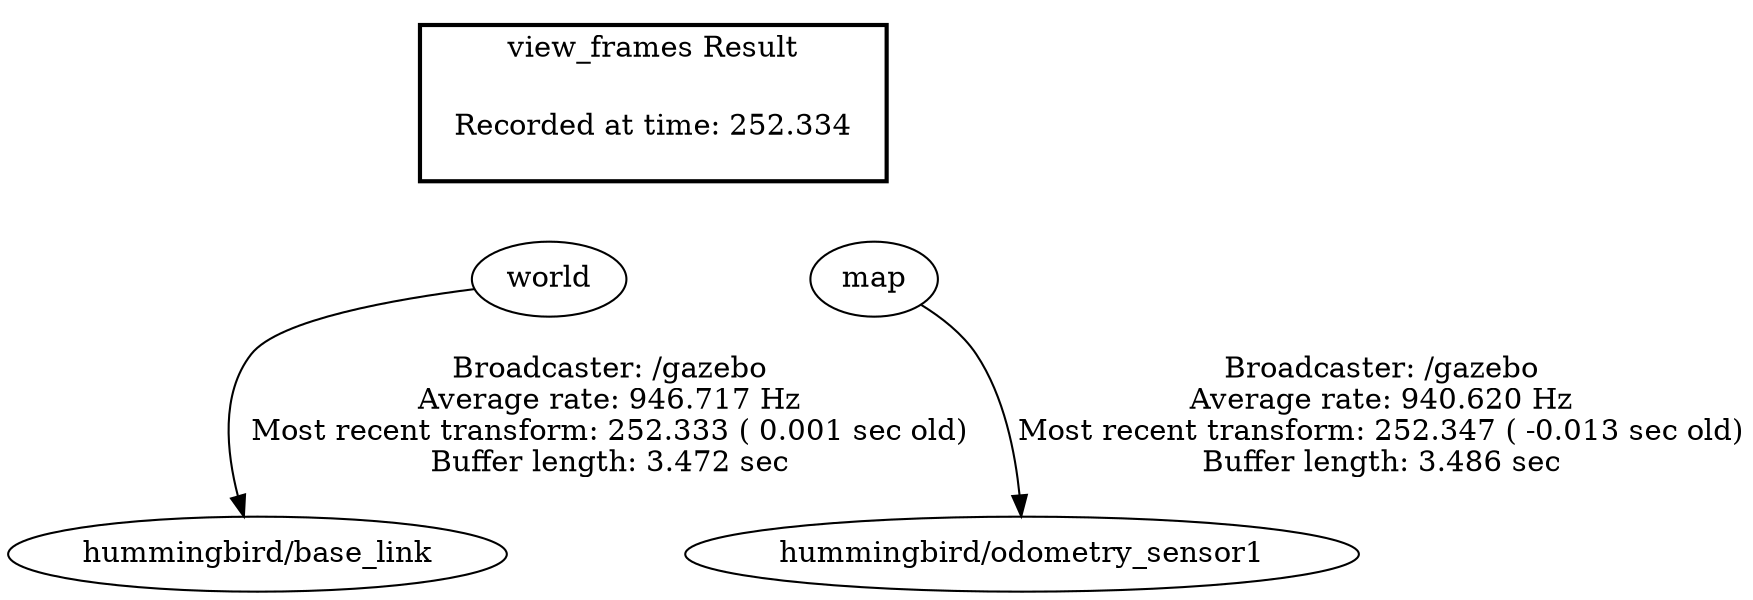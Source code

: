digraph G {
"world" -> "hummingbird/base_link"[label="Broadcaster: /gazebo\nAverage rate: 946.717 Hz\nMost recent transform: 252.333 ( 0.001 sec old)\nBuffer length: 3.472 sec\n"];
"map" -> "hummingbird/odometry_sensor1"[label="Broadcaster: /gazebo\nAverage rate: 940.620 Hz\nMost recent transform: 252.347 ( -0.013 sec old)\nBuffer length: 3.486 sec\n"];
edge [style=invis];
 subgraph cluster_legend { style=bold; color=black; label ="view_frames Result";
"Recorded at time: 252.334"[ shape=plaintext ] ;
 }->"world";
edge [style=invis];
 subgraph cluster_legend { style=bold; color=black; label ="view_frames Result";
"Recorded at time: 252.334"[ shape=plaintext ] ;
 }->"map";
}